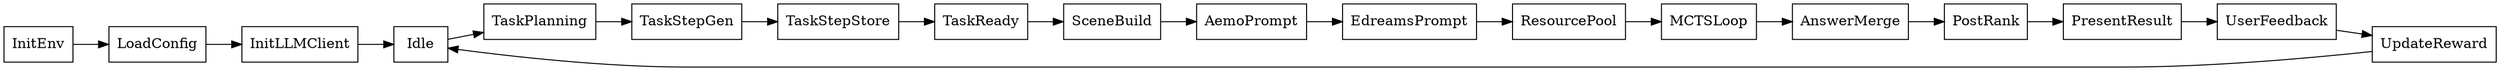digraph G {
  rankdir=LR;
  node [shape=rect];
  InitEnv -> LoadConfig -> InitLLMClient -> Idle;
  Idle -> TaskPlanning -> TaskStepGen -> TaskStepStore -> TaskReady;
  TaskReady -> SceneBuild -> AemoPrompt -> EdreamsPrompt -> ResourcePool;
  ResourcePool -> MCTSLoop -> AnswerMerge -> PostRank -> PresentResult;
  PresentResult -> UserFeedback -> UpdateReward -> Idle;
} 